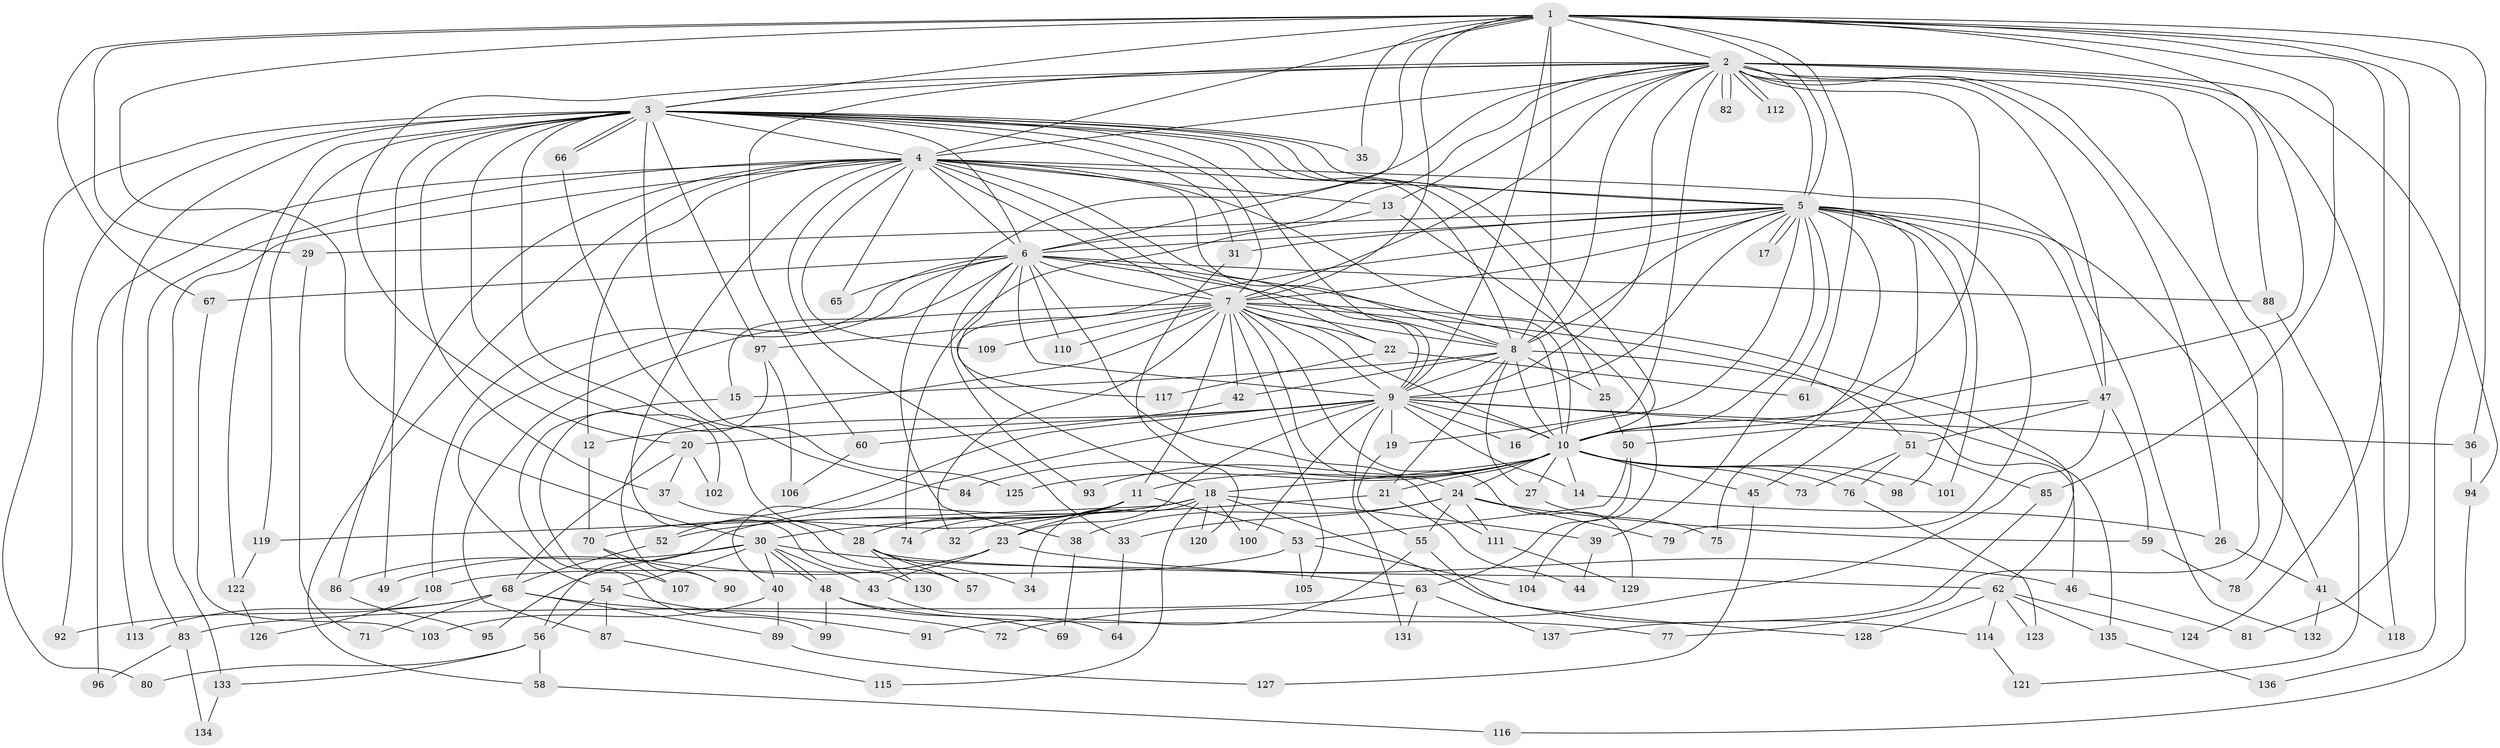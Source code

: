 // coarse degree distribution, {22: 0.020833333333333332, 20: 0.03125, 19: 0.020833333333333332, 3: 0.3541666666666667, 2: 0.2604166666666667, 1: 0.03125, 4: 0.08333333333333333, 8: 0.020833333333333332, 5: 0.09375, 6: 0.020833333333333332, 7: 0.03125, 17: 0.010416666666666666, 21: 0.010416666666666666, 11: 0.010416666666666666}
// Generated by graph-tools (version 1.1) at 2025/36/03/04/25 23:36:33]
// undirected, 137 vertices, 299 edges
graph export_dot {
  node [color=gray90,style=filled];
  1;
  2;
  3;
  4;
  5;
  6;
  7;
  8;
  9;
  10;
  11;
  12;
  13;
  14;
  15;
  16;
  17;
  18;
  19;
  20;
  21;
  22;
  23;
  24;
  25;
  26;
  27;
  28;
  29;
  30;
  31;
  32;
  33;
  34;
  35;
  36;
  37;
  38;
  39;
  40;
  41;
  42;
  43;
  44;
  45;
  46;
  47;
  48;
  49;
  50;
  51;
  52;
  53;
  54;
  55;
  56;
  57;
  58;
  59;
  60;
  61;
  62;
  63;
  64;
  65;
  66;
  67;
  68;
  69;
  70;
  71;
  72;
  73;
  74;
  75;
  76;
  77;
  78;
  79;
  80;
  81;
  82;
  83;
  84;
  85;
  86;
  87;
  88;
  89;
  90;
  91;
  92;
  93;
  94;
  95;
  96;
  97;
  98;
  99;
  100;
  101;
  102;
  103;
  104;
  105;
  106;
  107;
  108;
  109;
  110;
  111;
  112;
  113;
  114;
  115;
  116;
  117;
  118;
  119;
  120;
  121;
  122;
  123;
  124;
  125;
  126;
  127;
  128;
  129;
  130;
  131;
  132;
  133;
  134;
  135;
  136;
  137;
  1 -- 2;
  1 -- 3;
  1 -- 4;
  1 -- 5;
  1 -- 6;
  1 -- 7;
  1 -- 8;
  1 -- 9;
  1 -- 10;
  1 -- 29;
  1 -- 30;
  1 -- 35;
  1 -- 36;
  1 -- 61;
  1 -- 67;
  1 -- 81;
  1 -- 85;
  1 -- 124;
  1 -- 136;
  2 -- 3;
  2 -- 4;
  2 -- 5;
  2 -- 6;
  2 -- 7;
  2 -- 8;
  2 -- 9;
  2 -- 10;
  2 -- 13;
  2 -- 19;
  2 -- 20;
  2 -- 26;
  2 -- 38;
  2 -- 47;
  2 -- 60;
  2 -- 77;
  2 -- 78;
  2 -- 82;
  2 -- 82;
  2 -- 88;
  2 -- 94;
  2 -- 112;
  2 -- 112;
  2 -- 118;
  3 -- 4;
  3 -- 5;
  3 -- 6;
  3 -- 7;
  3 -- 8;
  3 -- 9;
  3 -- 10;
  3 -- 25;
  3 -- 28;
  3 -- 31;
  3 -- 35;
  3 -- 37;
  3 -- 49;
  3 -- 66;
  3 -- 66;
  3 -- 80;
  3 -- 92;
  3 -- 97;
  3 -- 102;
  3 -- 113;
  3 -- 119;
  3 -- 122;
  3 -- 125;
  4 -- 5;
  4 -- 6;
  4 -- 7;
  4 -- 8;
  4 -- 9;
  4 -- 10;
  4 -- 12;
  4 -- 13;
  4 -- 22;
  4 -- 33;
  4 -- 58;
  4 -- 65;
  4 -- 83;
  4 -- 86;
  4 -- 96;
  4 -- 109;
  4 -- 130;
  4 -- 132;
  4 -- 133;
  5 -- 6;
  5 -- 7;
  5 -- 8;
  5 -- 9;
  5 -- 10;
  5 -- 16;
  5 -- 17;
  5 -- 17;
  5 -- 18;
  5 -- 29;
  5 -- 31;
  5 -- 39;
  5 -- 41;
  5 -- 45;
  5 -- 47;
  5 -- 75;
  5 -- 79;
  5 -- 98;
  5 -- 101;
  6 -- 7;
  6 -- 8;
  6 -- 9;
  6 -- 10;
  6 -- 15;
  6 -- 54;
  6 -- 65;
  6 -- 67;
  6 -- 88;
  6 -- 93;
  6 -- 108;
  6 -- 110;
  6 -- 111;
  6 -- 117;
  7 -- 8;
  7 -- 9;
  7 -- 10;
  7 -- 11;
  7 -- 22;
  7 -- 24;
  7 -- 32;
  7 -- 42;
  7 -- 51;
  7 -- 62;
  7 -- 87;
  7 -- 90;
  7 -- 97;
  7 -- 105;
  7 -- 109;
  7 -- 110;
  7 -- 129;
  8 -- 9;
  8 -- 10;
  8 -- 15;
  8 -- 21;
  8 -- 25;
  8 -- 27;
  8 -- 42;
  8 -- 135;
  9 -- 10;
  9 -- 12;
  9 -- 14;
  9 -- 16;
  9 -- 19;
  9 -- 20;
  9 -- 23;
  9 -- 36;
  9 -- 40;
  9 -- 46;
  9 -- 52;
  9 -- 100;
  9 -- 131;
  10 -- 11;
  10 -- 14;
  10 -- 18;
  10 -- 21;
  10 -- 24;
  10 -- 27;
  10 -- 45;
  10 -- 73;
  10 -- 76;
  10 -- 84;
  10 -- 93;
  10 -- 98;
  10 -- 101;
  10 -- 125;
  11 -- 23;
  11 -- 28;
  11 -- 32;
  11 -- 53;
  11 -- 70;
  11 -- 74;
  12 -- 70;
  13 -- 74;
  13 -- 104;
  14 -- 26;
  15 -- 99;
  18 -- 34;
  18 -- 39;
  18 -- 52;
  18 -- 56;
  18 -- 100;
  18 -- 114;
  18 -- 115;
  18 -- 119;
  18 -- 120;
  19 -- 55;
  20 -- 37;
  20 -- 68;
  20 -- 102;
  21 -- 30;
  21 -- 44;
  22 -- 61;
  22 -- 117;
  23 -- 43;
  23 -- 46;
  23 -- 49;
  24 -- 33;
  24 -- 38;
  24 -- 55;
  24 -- 59;
  24 -- 79;
  24 -- 111;
  25 -- 50;
  26 -- 41;
  27 -- 75;
  28 -- 34;
  28 -- 57;
  28 -- 62;
  28 -- 130;
  29 -- 71;
  30 -- 40;
  30 -- 43;
  30 -- 48;
  30 -- 48;
  30 -- 54;
  30 -- 63;
  30 -- 86;
  30 -- 95;
  31 -- 120;
  33 -- 64;
  36 -- 94;
  37 -- 57;
  38 -- 69;
  39 -- 44;
  40 -- 89;
  40 -- 103;
  41 -- 118;
  41 -- 132;
  42 -- 60;
  43 -- 64;
  45 -- 127;
  46 -- 81;
  47 -- 50;
  47 -- 51;
  47 -- 59;
  47 -- 72;
  48 -- 69;
  48 -- 77;
  48 -- 99;
  50 -- 53;
  50 -- 63;
  51 -- 73;
  51 -- 76;
  51 -- 85;
  52 -- 68;
  53 -- 104;
  53 -- 105;
  53 -- 108;
  54 -- 56;
  54 -- 87;
  54 -- 91;
  55 -- 91;
  55 -- 128;
  56 -- 58;
  56 -- 80;
  56 -- 133;
  58 -- 116;
  59 -- 78;
  60 -- 106;
  62 -- 114;
  62 -- 123;
  62 -- 124;
  62 -- 128;
  62 -- 135;
  63 -- 83;
  63 -- 131;
  63 -- 137;
  66 -- 84;
  67 -- 103;
  68 -- 71;
  68 -- 72;
  68 -- 89;
  68 -- 92;
  68 -- 113;
  70 -- 90;
  70 -- 107;
  76 -- 123;
  83 -- 96;
  83 -- 134;
  85 -- 137;
  86 -- 95;
  87 -- 115;
  88 -- 121;
  89 -- 127;
  94 -- 116;
  97 -- 106;
  97 -- 107;
  108 -- 126;
  111 -- 129;
  114 -- 121;
  119 -- 122;
  122 -- 126;
  133 -- 134;
  135 -- 136;
}
